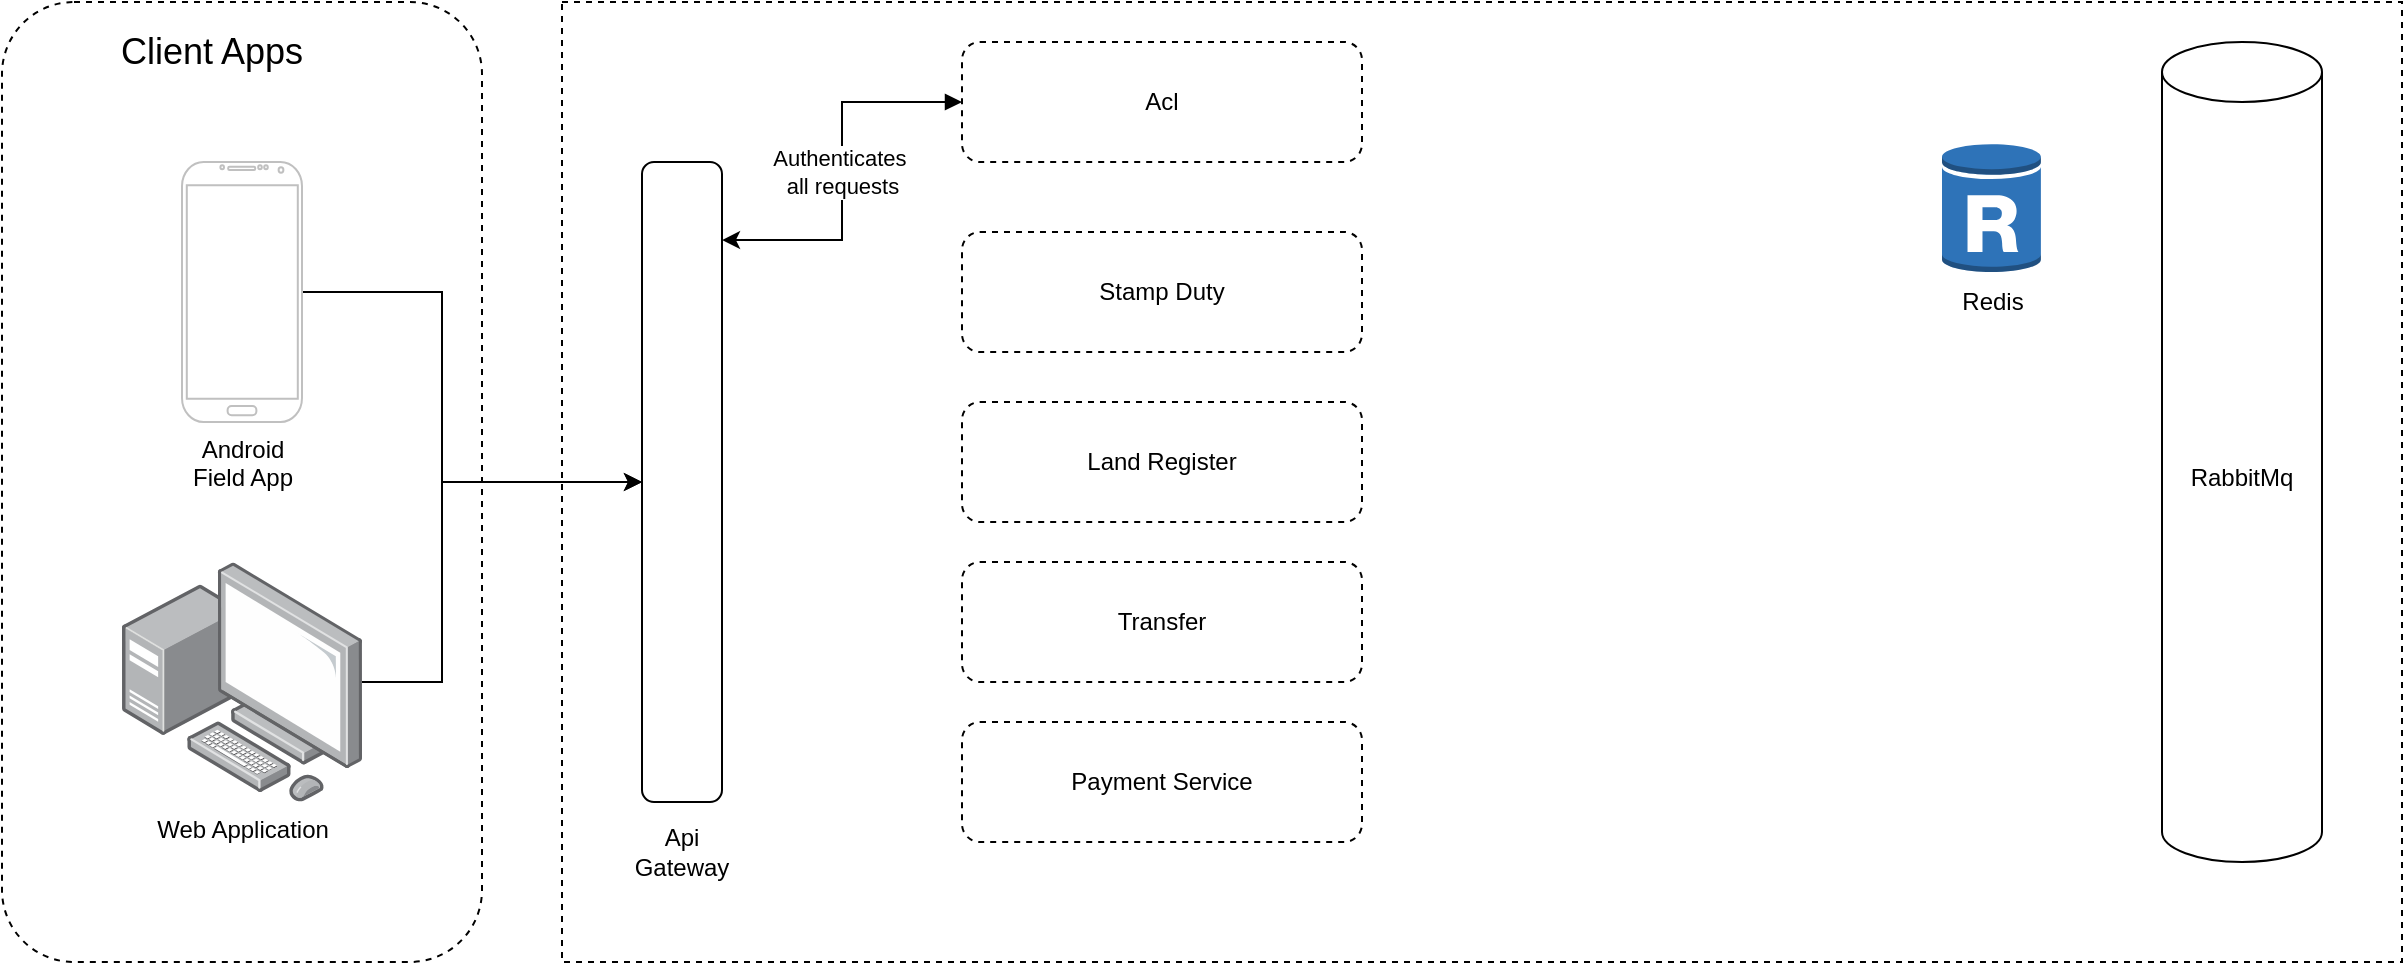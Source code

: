 <mxfile version="23.1.4" type="github">
  <diagram name="Page-1" id="x5xp1XZ7a-2D_bd_AiX4">
    <mxGraphModel dx="1194" dy="640" grid="1" gridSize="10" guides="1" tooltips="1" connect="1" arrows="1" fold="1" page="1" pageScale="1" pageWidth="850" pageHeight="1100" math="0" shadow="0">
      <root>
        <mxCell id="0" />
        <mxCell id="1" parent="0" />
        <mxCell id="4gBNhnp5yh9gDgzuSYNF-1" value="" style="rounded=1;whiteSpace=wrap;html=1;dashed=1;fillColor=none;" parent="1" vertex="1">
          <mxGeometry x="40" y="40" width="240" height="480" as="geometry" />
        </mxCell>
        <mxCell id="4gBNhnp5yh9gDgzuSYNF-2" value="&lt;font style=&quot;font-size: 18px;&quot;&gt;Client Apps&lt;/font&gt;" style="text;html=1;strokeColor=none;fillColor=none;align=center;verticalAlign=middle;whiteSpace=wrap;rounded=0;" parent="1" vertex="1">
          <mxGeometry x="80" y="50" width="130" height="30" as="geometry" />
        </mxCell>
        <mxCell id="4gBNhnp5yh9gDgzuSYNF-12" style="edgeStyle=orthogonalEdgeStyle;rounded=0;orthogonalLoop=1;jettySize=auto;html=1;" parent="1" source="4gBNhnp5yh9gDgzuSYNF-3" target="4gBNhnp5yh9gDgzuSYNF-10" edge="1">
          <mxGeometry relative="1" as="geometry">
            <Array as="points">
              <mxPoint x="260" y="185" />
              <mxPoint x="260" y="280" />
            </Array>
          </mxGeometry>
        </mxCell>
        <mxCell id="4gBNhnp5yh9gDgzuSYNF-3" value="Android &lt;br&gt;Field App" style="verticalLabelPosition=bottom;verticalAlign=top;html=1;shadow=0;dashed=0;strokeWidth=1;shape=mxgraph.android.phone2;strokeColor=#c0c0c0;" parent="1" vertex="1">
          <mxGeometry x="130" y="120" width="60" height="130" as="geometry" />
        </mxCell>
        <mxCell id="4gBNhnp5yh9gDgzuSYNF-6" value="" style="rounded=0;whiteSpace=wrap;html=1;fillColor=none;dashed=1;" parent="1" vertex="1">
          <mxGeometry x="320" y="40" width="920" height="480" as="geometry" />
        </mxCell>
        <mxCell id="4gBNhnp5yh9gDgzuSYNF-13" style="edgeStyle=orthogonalEdgeStyle;rounded=0;orthogonalLoop=1;jettySize=auto;html=1;entryX=0;entryY=0.5;entryDx=0;entryDy=0;" parent="1" source="4gBNhnp5yh9gDgzuSYNF-4" target="4gBNhnp5yh9gDgzuSYNF-10" edge="1">
          <mxGeometry relative="1" as="geometry">
            <Array as="points">
              <mxPoint x="260" y="380" />
              <mxPoint x="260" y="280" />
            </Array>
          </mxGeometry>
        </mxCell>
        <mxCell id="4gBNhnp5yh9gDgzuSYNF-4" value="Web Application" style="image;points=[];aspect=fixed;html=1;align=center;shadow=0;dashed=0;image=img/lib/allied_telesis/computer_and_terminals/Personal_Computer_with_Server.svg;" parent="1" vertex="1">
          <mxGeometry x="100" y="320" width="120" height="120" as="geometry" />
        </mxCell>
        <mxCell id="4gBNhnp5yh9gDgzuSYNF-10" value="" style="rounded=1;whiteSpace=wrap;html=1;" parent="1" vertex="1">
          <mxGeometry x="360" y="120" width="40" height="320" as="geometry" />
        </mxCell>
        <mxCell id="4gBNhnp5yh9gDgzuSYNF-11" value="Api Gateway" style="text;html=1;strokeColor=none;fillColor=none;align=center;verticalAlign=middle;whiteSpace=wrap;rounded=0;" parent="1" vertex="1">
          <mxGeometry x="350" y="450" width="60" height="30" as="geometry" />
        </mxCell>
        <mxCell id="4gBNhnp5yh9gDgzuSYNF-15" style="edgeStyle=orthogonalEdgeStyle;rounded=0;orthogonalLoop=1;jettySize=auto;html=1;entryX=1;entryY=0.122;entryDx=0;entryDy=0;entryPerimeter=0;startArrow=block;startFill=1;" parent="1" source="4gBNhnp5yh9gDgzuSYNF-14" target="4gBNhnp5yh9gDgzuSYNF-10" edge="1">
          <mxGeometry relative="1" as="geometry" />
        </mxCell>
        <mxCell id="4gBNhnp5yh9gDgzuSYNF-16" value="Authenticates&amp;nbsp;&lt;br&gt;all requests" style="edgeLabel;html=1;align=center;verticalAlign=middle;resizable=0;points=[];" parent="4gBNhnp5yh9gDgzuSYNF-15" vertex="1" connectable="0">
          <mxGeometry x="0.006" relative="1" as="geometry">
            <mxPoint as="offset" />
          </mxGeometry>
        </mxCell>
        <mxCell id="4gBNhnp5yh9gDgzuSYNF-14" value="Acl" style="rounded=1;whiteSpace=wrap;html=1;fillColor=none;dashed=1;" parent="1" vertex="1">
          <mxGeometry x="520" y="60" width="200" height="60" as="geometry" />
        </mxCell>
        <mxCell id="4gBNhnp5yh9gDgzuSYNF-17" value="Stamp Duty" style="rounded=1;whiteSpace=wrap;html=1;fillColor=none;dashed=1;" parent="1" vertex="1">
          <mxGeometry x="520" y="155" width="200" height="60" as="geometry" />
        </mxCell>
        <mxCell id="4gBNhnp5yh9gDgzuSYNF-18" value="Land Register" style="rounded=1;whiteSpace=wrap;html=1;fillColor=none;dashed=1;" parent="1" vertex="1">
          <mxGeometry x="520" y="240" width="200" height="60" as="geometry" />
        </mxCell>
        <mxCell id="4gBNhnp5yh9gDgzuSYNF-19" value="Transfer" style="rounded=1;whiteSpace=wrap;html=1;fillColor=none;dashed=1;" parent="1" vertex="1">
          <mxGeometry x="520" y="320" width="200" height="60" as="geometry" />
        </mxCell>
        <mxCell id="4gBNhnp5yh9gDgzuSYNF-20" value="Payment Service" style="rounded=1;whiteSpace=wrap;html=1;fillColor=none;dashed=1;" parent="1" vertex="1">
          <mxGeometry x="520" y="400" width="200" height="60" as="geometry" />
        </mxCell>
        <mxCell id="4gBNhnp5yh9gDgzuSYNF-21" value="RabbitMq" style="shape=cylinder3;whiteSpace=wrap;html=1;boundedLbl=1;backgroundOutline=1;size=15;" parent="1" vertex="1">
          <mxGeometry x="1120" y="60" width="80" height="410" as="geometry" />
        </mxCell>
        <mxCell id="L652k0EHdaJr8DQu8xqo-1" value="Redis" style="outlineConnect=0;dashed=0;verticalLabelPosition=bottom;verticalAlign=top;align=center;html=1;shape=mxgraph.aws3.rds_db_instance_read_replica;fillColor=#2E73B8;gradientColor=none;" vertex="1" parent="1">
          <mxGeometry x="1010" y="110" width="49.5" height="66" as="geometry" />
        </mxCell>
      </root>
    </mxGraphModel>
  </diagram>
</mxfile>
